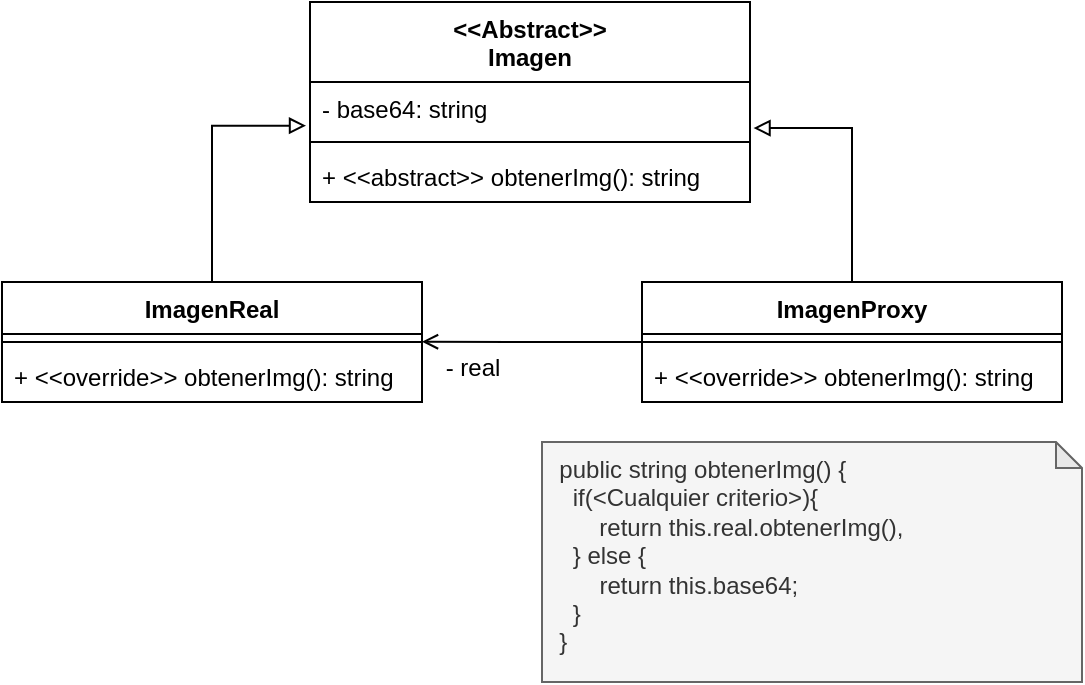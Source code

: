 <mxfile version="24.7.16">
  <diagram name="Página-1" id="erwpJBdD1urosczNHtCk">
    <mxGraphModel dx="774" dy="343" grid="1" gridSize="10" guides="1" tooltips="1" connect="1" arrows="1" fold="1" page="1" pageScale="1" pageWidth="827" pageHeight="1169" math="0" shadow="0">
      <root>
        <mxCell id="0" />
        <mxCell id="1" parent="0" />
        <mxCell id="4c_781FvquhJydIRTHJ_-1" value="&lt;div&gt;&amp;lt;&amp;lt;Abstract&amp;gt;&amp;gt;&lt;/div&gt;Imagen" style="swimlane;fontStyle=1;align=center;verticalAlign=top;childLayout=stackLayout;horizontal=1;startSize=40;horizontalStack=0;resizeParent=1;resizeParentMax=0;resizeLast=0;collapsible=1;marginBottom=0;whiteSpace=wrap;html=1;" vertex="1" parent="1">
          <mxGeometry x="304" y="30" width="220" height="100" as="geometry" />
        </mxCell>
        <mxCell id="4c_781FvquhJydIRTHJ_-2" value="- base64: string" style="text;strokeColor=none;fillColor=none;align=left;verticalAlign=top;spacingLeft=4;spacingRight=4;overflow=hidden;rotatable=0;points=[[0,0.5],[1,0.5]];portConstraint=eastwest;whiteSpace=wrap;html=1;" vertex="1" parent="4c_781FvquhJydIRTHJ_-1">
          <mxGeometry y="40" width="220" height="26" as="geometry" />
        </mxCell>
        <mxCell id="4c_781FvquhJydIRTHJ_-3" value="" style="line;strokeWidth=1;fillColor=none;align=left;verticalAlign=middle;spacingTop=-1;spacingLeft=3;spacingRight=3;rotatable=0;labelPosition=right;points=[];portConstraint=eastwest;strokeColor=inherit;" vertex="1" parent="4c_781FvquhJydIRTHJ_-1">
          <mxGeometry y="66" width="220" height="8" as="geometry" />
        </mxCell>
        <mxCell id="4c_781FvquhJydIRTHJ_-4" value="+ &amp;lt;&amp;lt;abstract&amp;gt;&amp;gt; obtenerImg(): string" style="text;strokeColor=none;fillColor=none;align=left;verticalAlign=top;spacingLeft=4;spacingRight=4;overflow=hidden;rotatable=0;points=[[0,0.5],[1,0.5]];portConstraint=eastwest;whiteSpace=wrap;html=1;" vertex="1" parent="4c_781FvquhJydIRTHJ_-1">
          <mxGeometry y="74" width="220" height="26" as="geometry" />
        </mxCell>
        <mxCell id="4c_781FvquhJydIRTHJ_-5" value="ImagenProxy" style="swimlane;fontStyle=1;align=center;verticalAlign=top;childLayout=stackLayout;horizontal=1;startSize=26;horizontalStack=0;resizeParent=1;resizeParentMax=0;resizeLast=0;collapsible=1;marginBottom=0;whiteSpace=wrap;html=1;" vertex="1" parent="1">
          <mxGeometry x="470" y="170" width="210" height="60" as="geometry" />
        </mxCell>
        <mxCell id="4c_781FvquhJydIRTHJ_-7" value="" style="line;strokeWidth=1;fillColor=none;align=left;verticalAlign=middle;spacingTop=-1;spacingLeft=3;spacingRight=3;rotatable=0;labelPosition=right;points=[];portConstraint=eastwest;strokeColor=inherit;" vertex="1" parent="4c_781FvquhJydIRTHJ_-5">
          <mxGeometry y="26" width="210" height="8" as="geometry" />
        </mxCell>
        <mxCell id="4c_781FvquhJydIRTHJ_-8" value="+ &amp;lt;&amp;lt;override&amp;gt;&amp;gt; obtenerImg(): string" style="text;strokeColor=none;fillColor=none;align=left;verticalAlign=top;spacingLeft=4;spacingRight=4;overflow=hidden;rotatable=0;points=[[0,0.5],[1,0.5]];portConstraint=eastwest;whiteSpace=wrap;html=1;" vertex="1" parent="4c_781FvquhJydIRTHJ_-5">
          <mxGeometry y="34" width="210" height="26" as="geometry" />
        </mxCell>
        <mxCell id="4c_781FvquhJydIRTHJ_-9" value="ImagenReal" style="swimlane;fontStyle=1;align=center;verticalAlign=top;childLayout=stackLayout;horizontal=1;startSize=26;horizontalStack=0;resizeParent=1;resizeParentMax=0;resizeLast=0;collapsible=1;marginBottom=0;whiteSpace=wrap;html=1;" vertex="1" parent="1">
          <mxGeometry x="150" y="170" width="210" height="60" as="geometry" />
        </mxCell>
        <mxCell id="4c_781FvquhJydIRTHJ_-11" value="" style="line;strokeWidth=1;fillColor=none;align=left;verticalAlign=middle;spacingTop=-1;spacingLeft=3;spacingRight=3;rotatable=0;labelPosition=right;points=[];portConstraint=eastwest;strokeColor=inherit;" vertex="1" parent="4c_781FvquhJydIRTHJ_-9">
          <mxGeometry y="26" width="210" height="8" as="geometry" />
        </mxCell>
        <mxCell id="4c_781FvquhJydIRTHJ_-12" value="+ &amp;lt;&amp;lt;override&amp;gt;&amp;gt; obtenerImg(): string" style="text;strokeColor=none;fillColor=none;align=left;verticalAlign=top;spacingLeft=4;spacingRight=4;overflow=hidden;rotatable=0;points=[[0,0.5],[1,0.5]];portConstraint=eastwest;whiteSpace=wrap;html=1;" vertex="1" parent="4c_781FvquhJydIRTHJ_-9">
          <mxGeometry y="34" width="210" height="26" as="geometry" />
        </mxCell>
        <mxCell id="4c_781FvquhJydIRTHJ_-13" style="edgeStyle=orthogonalEdgeStyle;rounded=0;orthogonalLoop=1;jettySize=auto;html=1;exitX=0.5;exitY=0;exitDx=0;exitDy=0;entryX=-0.009;entryY=0.841;entryDx=0;entryDy=0;entryPerimeter=0;endArrow=block;endFill=0;" edge="1" parent="1" source="4c_781FvquhJydIRTHJ_-9" target="4c_781FvquhJydIRTHJ_-2">
          <mxGeometry relative="1" as="geometry" />
        </mxCell>
        <mxCell id="4c_781FvquhJydIRTHJ_-14" style="edgeStyle=orthogonalEdgeStyle;rounded=0;orthogonalLoop=1;jettySize=auto;html=1;exitX=0.5;exitY=0;exitDx=0;exitDy=0;entryX=1.008;entryY=0.885;entryDx=0;entryDy=0;entryPerimeter=0;endArrow=block;endFill=0;" edge="1" parent="1" source="4c_781FvquhJydIRTHJ_-5" target="4c_781FvquhJydIRTHJ_-2">
          <mxGeometry relative="1" as="geometry" />
        </mxCell>
        <mxCell id="4c_781FvquhJydIRTHJ_-15" style="edgeStyle=orthogonalEdgeStyle;rounded=0;orthogonalLoop=1;jettySize=auto;html=1;exitX=0;exitY=0.5;exitDx=0;exitDy=0;entryX=1;entryY=0.482;entryDx=0;entryDy=0;entryPerimeter=0;endArrow=open;endFill=0;" edge="1" parent="1" source="4c_781FvquhJydIRTHJ_-5" target="4c_781FvquhJydIRTHJ_-11">
          <mxGeometry relative="1" as="geometry" />
        </mxCell>
        <mxCell id="4c_781FvquhJydIRTHJ_-16" value="- real" style="text;html=1;align=center;verticalAlign=middle;resizable=0;points=[];autosize=1;strokeColor=none;fillColor=none;" vertex="1" parent="1">
          <mxGeometry x="360" y="198" width="50" height="30" as="geometry" />
        </mxCell>
        <mxCell id="4c_781FvquhJydIRTHJ_-17" value="&amp;nbsp; public string obtenerImg() {&lt;div&gt;&amp;nbsp;&amp;nbsp;&lt;span style=&quot;background-color: initial;&quot;&gt;&amp;nbsp;&lt;/span&gt;&lt;span style=&quot;background-color: initial;&quot;&gt;&amp;nbsp;if(&amp;lt;Cualquier criterio&amp;gt;){&lt;/span&gt;&lt;br&gt;&lt;/div&gt;&lt;div&gt;&lt;span style=&quot;background-color: initial;&quot;&gt;&lt;span style=&quot;white-space: pre;&quot;&gt;&#x9;&lt;/span&gt;return this.real.obtenerImg(),&lt;br&gt;&lt;/span&gt;&lt;/div&gt;&lt;div&gt;&amp;nbsp;&amp;nbsp;&lt;span style=&quot;background-color: initial;&quot;&gt;&amp;nbsp;&lt;/span&gt;&lt;span style=&quot;background-color: initial;&quot;&gt;&amp;nbsp;} else {&lt;/span&gt;&lt;span style=&quot;background-color: initial;&quot;&gt;&lt;br&gt;&lt;/span&gt;&lt;/div&gt;&lt;div&gt;&amp;nbsp;&amp;nbsp;&lt;span style=&quot;background-color: initial;&quot;&gt;&amp;nbsp;&lt;/span&gt;&lt;span style=&quot;background-color: initial;&quot;&gt;&amp;nbsp;&lt;/span&gt;&lt;span style=&quot;background-color: initial;&quot;&gt;&amp;nbsp;&lt;/span&gt;&lt;span style=&quot;background-color: initial;&quot;&gt;&amp;nbsp;&lt;/span&gt;&lt;span style=&quot;background-color: initial;&quot;&gt;&amp;nbsp;&lt;/span&gt;&lt;span style=&quot;background-color: initial;&quot;&gt;&amp;nbsp;return this.base64;&lt;/span&gt;&lt;span style=&quot;background-color: initial;&quot;&gt;&lt;br&gt;&lt;/span&gt;&lt;/div&gt;&lt;div&gt;&amp;nbsp;&amp;nbsp;&lt;span style=&quot;background-color: initial;&quot;&gt;&amp;nbsp;&lt;/span&gt;&lt;span style=&quot;background-color: initial;&quot;&gt;&amp;nbsp;}&lt;/span&gt;&lt;span style=&quot;background-color: initial;&quot;&gt;&lt;br&gt;&lt;/span&gt;&lt;/div&gt;&lt;div&gt;&amp;nbsp; }&lt;span style=&quot;background-color: initial;&quot;&gt;&lt;br&gt;&lt;/span&gt;&lt;/div&gt;" style="shape=note;whiteSpace=wrap;html=1;backgroundOutline=1;darkOpacity=0.05;size=13;align=left;verticalAlign=top;fillColor=#f5f5f5;fontColor=#333333;strokeColor=#666666;" vertex="1" parent="1">
          <mxGeometry x="420" y="250" width="270" height="120" as="geometry" />
        </mxCell>
      </root>
    </mxGraphModel>
  </diagram>
</mxfile>

